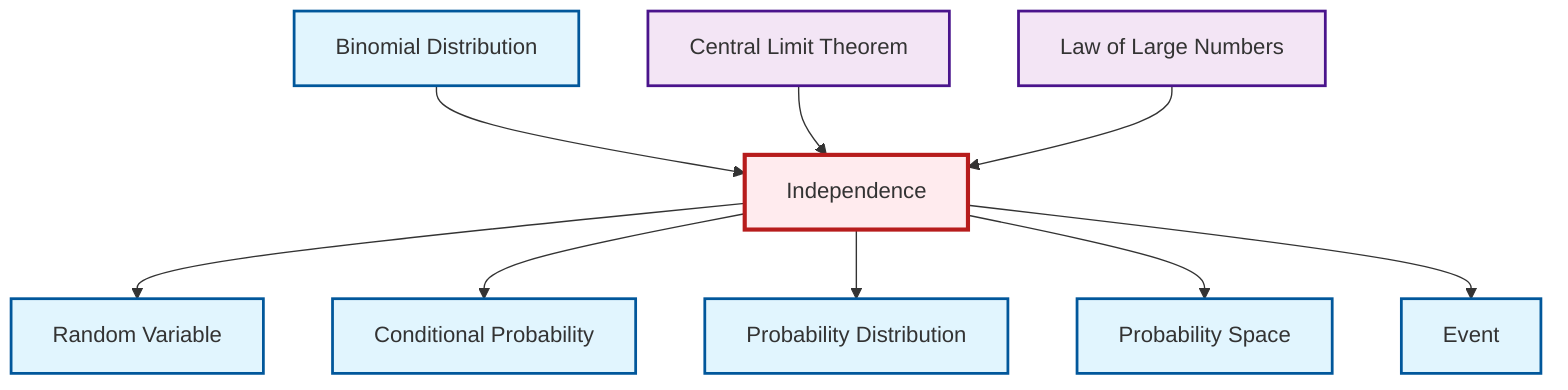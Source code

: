 graph TD
    classDef definition fill:#e1f5fe,stroke:#01579b,stroke-width:2px
    classDef theorem fill:#f3e5f5,stroke:#4a148c,stroke-width:2px
    classDef axiom fill:#fff3e0,stroke:#e65100,stroke-width:2px
    classDef example fill:#e8f5e9,stroke:#1b5e20,stroke-width:2px
    classDef current fill:#ffebee,stroke:#b71c1c,stroke-width:3px
    def-conditional-probability["Conditional Probability"]:::definition
    def-event["Event"]:::definition
    def-binomial-distribution["Binomial Distribution"]:::definition
    def-probability-distribution["Probability Distribution"]:::definition
    def-independence["Independence"]:::definition
    thm-central-limit["Central Limit Theorem"]:::theorem
    thm-law-of-large-numbers["Law of Large Numbers"]:::theorem
    def-random-variable["Random Variable"]:::definition
    def-probability-space["Probability Space"]:::definition
    def-binomial-distribution --> def-independence
    def-independence --> def-random-variable
    thm-central-limit --> def-independence
    def-independence --> def-conditional-probability
    def-independence --> def-probability-distribution
    def-independence --> def-probability-space
    thm-law-of-large-numbers --> def-independence
    def-independence --> def-event
    class def-independence current